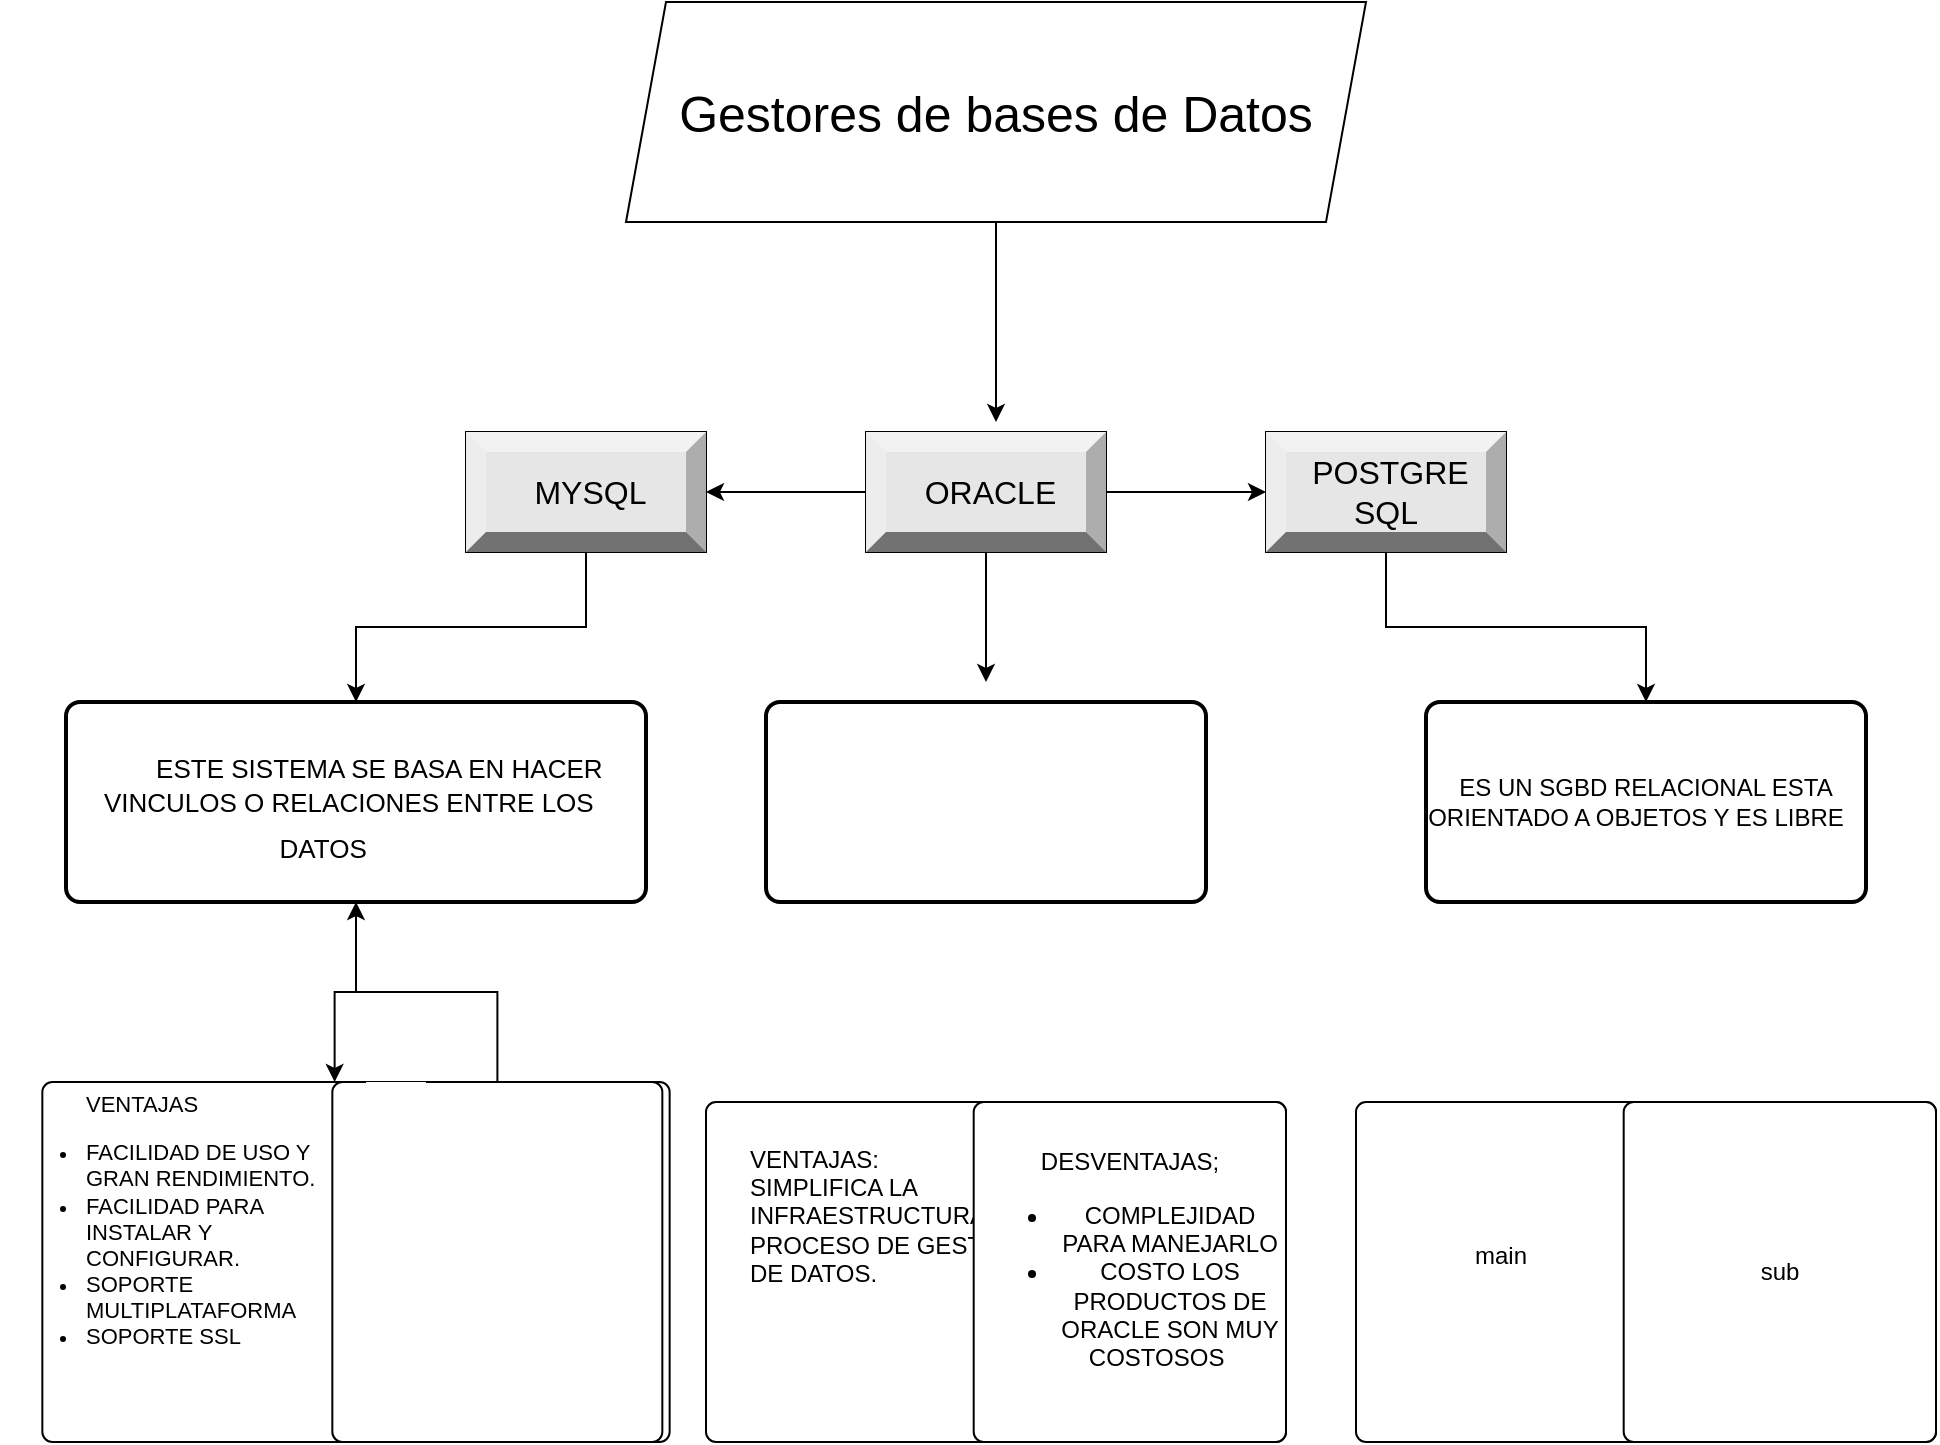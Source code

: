 <mxfile version="22.1.9" type="github">
  <diagram name="Página-1" id="bU0bgOvAKqYtEfahXp6e">
    <mxGraphModel dx="1455" dy="394" grid="1" gridSize="10" guides="1" tooltips="1" connect="1" arrows="1" fold="1" page="1" pageScale="1" pageWidth="827" pageHeight="1169" math="0" shadow="0">
      <root>
        <mxCell id="0" />
        <mxCell id="1" parent="0" />
        <mxCell id="KcScVtAwubOT3udj_Sm9-58" style="edgeStyle=orthogonalEdgeStyle;rounded=0;orthogonalLoop=1;jettySize=auto;html=1;" edge="1" parent="1" source="KcScVtAwubOT3udj_Sm9-5">
          <mxGeometry relative="1" as="geometry">
            <mxPoint x="365" y="560" as="targetPoint" />
          </mxGeometry>
        </mxCell>
        <mxCell id="KcScVtAwubOT3udj_Sm9-5" value="&lt;font style=&quot;font-size: 25px;&quot;&gt;Gestores de bases de Datos&lt;/font&gt;" style="shape=parallelogram;perimeter=parallelogramPerimeter;whiteSpace=wrap;html=1;fixedSize=1;" vertex="1" parent="1">
          <mxGeometry x="180" y="350" width="370" height="110" as="geometry" />
        </mxCell>
        <mxCell id="KcScVtAwubOT3udj_Sm9-10" value="" style="edgeStyle=orthogonalEdgeStyle;rounded=0;orthogonalLoop=1;jettySize=auto;html=1;" edge="1" parent="1" source="KcScVtAwubOT3udj_Sm9-7" target="KcScVtAwubOT3udj_Sm9-9">
          <mxGeometry relative="1" as="geometry" />
        </mxCell>
        <mxCell id="KcScVtAwubOT3udj_Sm9-12" value="" style="edgeStyle=orthogonalEdgeStyle;rounded=0;orthogonalLoop=1;jettySize=auto;html=1;" edge="1" parent="1" source="KcScVtAwubOT3udj_Sm9-7" target="KcScVtAwubOT3udj_Sm9-11">
          <mxGeometry relative="1" as="geometry" />
        </mxCell>
        <mxCell id="KcScVtAwubOT3udj_Sm9-16" value="" style="edgeStyle=orthogonalEdgeStyle;rounded=0;orthogonalLoop=1;jettySize=auto;html=1;" edge="1" parent="1" source="KcScVtAwubOT3udj_Sm9-7">
          <mxGeometry relative="1" as="geometry">
            <mxPoint x="360" y="690" as="targetPoint" />
          </mxGeometry>
        </mxCell>
        <mxCell id="KcScVtAwubOT3udj_Sm9-7" value="MARIADB" style="whiteSpace=wrap;html=1;" vertex="1" parent="1">
          <mxGeometry x="300" y="565" width="120" height="60" as="geometry" />
        </mxCell>
        <mxCell id="KcScVtAwubOT3udj_Sm9-18" value="" style="edgeStyle=orthogonalEdgeStyle;rounded=0;orthogonalLoop=1;jettySize=auto;html=1;" edge="1" parent="1" source="KcScVtAwubOT3udj_Sm9-9" target="KcScVtAwubOT3udj_Sm9-37">
          <mxGeometry relative="1" as="geometry">
            <mxPoint x="550" y="710" as="targetPoint" />
          </mxGeometry>
        </mxCell>
        <mxCell id="KcScVtAwubOT3udj_Sm9-9" value="SQLITE" style="whiteSpace=wrap;html=1;" vertex="1" parent="1">
          <mxGeometry x="500" y="565" width="120" height="60" as="geometry" />
        </mxCell>
        <mxCell id="KcScVtAwubOT3udj_Sm9-11" value="MYSQL" style="whiteSpace=wrap;html=1;" vertex="1" parent="1">
          <mxGeometry x="100" y="565" width="120" height="60" as="geometry" />
        </mxCell>
        <mxCell id="KcScVtAwubOT3udj_Sm9-31" value="&lt;font style=&quot;font-size: 16px;&quot;&gt;&amp;nbsp;ORACLE&lt;/font&gt;" style="labelPosition=center;verticalLabelPosition=middle;align=center;html=1;shape=mxgraph.basic.shaded_button;dx=10;fillColor=#E6E6E6;strokeColor=none;whiteSpace=wrap;" vertex="1" parent="1">
          <mxGeometry x="300" y="565" width="120" height="60" as="geometry" />
        </mxCell>
        <mxCell id="KcScVtAwubOT3udj_Sm9-32" value="&lt;font style=&quot;font-size: 16px;&quot;&gt;&amp;nbsp;&lt;font style=&quot;font-size: 16px;&quot;&gt;POSTGRE&lt;/font&gt; &lt;font style=&quot;font-size: 16px;&quot;&gt;SQL&lt;/font&gt;&lt;/font&gt;" style="labelPosition=center;verticalLabelPosition=middle;align=center;html=1;shape=mxgraph.basic.shaded_button;dx=10;fillColor=#E6E6E6;strokeColor=none;whiteSpace=wrap;" vertex="1" parent="1">
          <mxGeometry x="500" y="565" width="120" height="60" as="geometry" />
        </mxCell>
        <mxCell id="KcScVtAwubOT3udj_Sm9-57" value="" style="edgeStyle=orthogonalEdgeStyle;rounded=0;orthogonalLoop=1;jettySize=auto;html=1;" edge="1" parent="1" source="KcScVtAwubOT3udj_Sm9-34" target="KcScVtAwubOT3udj_Sm9-35">
          <mxGeometry relative="1" as="geometry" />
        </mxCell>
        <mxCell id="KcScVtAwubOT3udj_Sm9-34" value="&lt;font style=&quot;font-size: 16px;&quot;&gt;&amp;nbsp;MYSQL&lt;/font&gt;" style="labelPosition=center;verticalLabelPosition=middle;align=center;html=1;shape=mxgraph.basic.shaded_button;dx=10;fillColor=#E6E6E6;strokeColor=none;whiteSpace=wrap;" vertex="1" parent="1">
          <mxGeometry x="100" y="565" width="120" height="60" as="geometry" />
        </mxCell>
        <mxCell id="KcScVtAwubOT3udj_Sm9-35" value="&lt;div style=&quot;&quot;&gt;&lt;font style=&quot;font-size: 21px;&quot;&gt;&amp;nbsp; &amp;nbsp;&amp;nbsp;&lt;/font&gt;&lt;font style=&quot;font-size: 13px;&quot;&gt;ESTE SISTEMA SE BASA EN HACER VINCULOS O RELACIONES ENTRE LOS &amp;nbsp; DATOS &lt;/font&gt;&lt;font style=&quot;font-size: 21px;&quot;&gt;&amp;nbsp; &amp;nbsp; &amp;nbsp;&lt;/font&gt;&lt;/div&gt;" style="rounded=1;whiteSpace=wrap;html=1;absoluteArcSize=1;arcSize=14;strokeWidth=2;align=center;" vertex="1" parent="1">
          <mxGeometry x="-100" y="700" width="290" height="100" as="geometry" />
        </mxCell>
        <mxCell id="KcScVtAwubOT3udj_Sm9-36" value="" style="rounded=1;whiteSpace=wrap;html=1;absoluteArcSize=1;arcSize=14;strokeWidth=2;" vertex="1" parent="1">
          <mxGeometry x="250" y="700" width="220" height="100" as="geometry" />
        </mxCell>
        <mxCell id="KcScVtAwubOT3udj_Sm9-37" value="ES UN SGBD RELACIONAL ESTA ORIENTADO A OBJETOS Y ES LIBRE &amp;nbsp;&amp;nbsp;" style="rounded=1;whiteSpace=wrap;html=1;absoluteArcSize=1;arcSize=14;strokeWidth=2;" vertex="1" parent="1">
          <mxGeometry x="580" y="700" width="220" height="100" as="geometry" />
        </mxCell>
        <mxCell id="KcScVtAwubOT3udj_Sm9-41" value="" style="rounded=1;absoluteArcSize=1;html=1;arcSize=10;" vertex="1" parent="1">
          <mxGeometry x="-111.83" y="890" width="313.65" height="180" as="geometry" />
        </mxCell>
        <mxCell id="KcScVtAwubOT3udj_Sm9-42" value="&lt;font style=&quot;font-size: 11px;&quot;&gt;&amp;nbsp;&lt;br&gt;&lt;/font&gt;&lt;blockquote style=&quot;margin: 0 0 0 40px; border: none; padding: 0px;&quot;&gt;&lt;font style=&quot;font-size: 11px;&quot;&gt;&lt;span style=&quot;text-align: center;&quot;&gt;VENTAJAS&lt;/span&gt;&lt;/font&gt;&lt;/blockquote&gt;&lt;ul style=&quot;font-size: 11px;&quot;&gt;&lt;li&gt;&lt;font style=&quot;font-size: 11px;&quot;&gt;FACILIDAD DE USO Y GRAN RENDIMIENTO.&lt;/font&gt;&lt;/li&gt;&lt;li&gt;&lt;font style=&quot;font-size: 11px;&quot;&gt;FACILIDAD PARA INSTALAR Y CONFIGURAR.&lt;/font&gt;&lt;/li&gt;&lt;li&gt;&lt;font style=&quot;font-size: 11px;&quot;&gt;SOPORTE MULTIPLATAFORMA&lt;br&gt;&lt;/font&gt;&lt;/li&gt;&lt;li&gt;&lt;font style=&quot;font-size: 11px;&quot;&gt;SOPORTE SSL&lt;/font&gt;&lt;/li&gt;&lt;/ul&gt;" style="html=1;shape=mxgraph.er.anchor;whiteSpace=wrap;align=left;" vertex="1" parent="KcScVtAwubOT3udj_Sm9-41">
          <mxGeometry x="-20" y="-10" width="165" height="154.55" as="geometry" />
        </mxCell>
        <mxCell id="KcScVtAwubOT3udj_Sm9-43" value="&lt;div style=&quot;text-align: center;&quot;&gt;&lt;br&gt;&lt;/div&gt;&lt;div style=&quot;text-align: center;&quot;&gt;&lt;br&gt;&lt;/div&gt;" style="rounded=1;absoluteArcSize=1;html=1;arcSize=10;whiteSpace=wrap;points=[];strokeColor=inherit;fillColor=inherit;align=left;" vertex="1" parent="KcScVtAwubOT3udj_Sm9-41">
          <mxGeometry x="145" width="165" height="180" as="geometry" />
        </mxCell>
        <mxCell id="KcScVtAwubOT3udj_Sm9-69" value="&amp;nbsp;" style="text;html=1;align=center;verticalAlign=middle;resizable=0;points=[];autosize=1;strokeColor=none;fillColor=default;gradientColor=none;" vertex="1" parent="KcScVtAwubOT3udj_Sm9-41">
          <mxGeometry x="161.83" width="30" height="30" as="geometry" />
        </mxCell>
        <mxCell id="KcScVtAwubOT3udj_Sm9-44" value="" style="rounded=1;absoluteArcSize=1;html=1;arcSize=10;" vertex="1" parent="1">
          <mxGeometry x="220" y="900" width="290" height="170" as="geometry" />
        </mxCell>
        <mxCell id="KcScVtAwubOT3udj_Sm9-45" value="VENTAJAS:&lt;br&gt;&lt;div style=&quot;&quot;&gt;SIMPLIFICA LA INFRAESTRUCTURAY EL PROCESO DE GESTION&lt;/div&gt;&lt;div style=&quot;&quot;&gt;DE DATOS.&lt;/div&gt;" style="html=1;shape=mxgraph.er.anchor;whiteSpace=wrap;align=left;" vertex="1" parent="KcScVtAwubOT3udj_Sm9-44">
          <mxGeometry x="20" y="-20" width="145.0" height="154.545" as="geometry" />
        </mxCell>
        <mxCell id="KcScVtAwubOT3udj_Sm9-46" value="DESVENTAJAS;&lt;br&gt;&lt;ul&gt;&lt;li&gt;COMPLEJIDAD PARA MANEJARLO&lt;/li&gt;&lt;li&gt;COSTO LOS PRODUCTOS DE ORACLE SON MUY COSTOSOS &amp;nbsp; &amp;nbsp;&lt;/li&gt;&lt;/ul&gt;" style="rounded=1;absoluteArcSize=1;html=1;arcSize=10;whiteSpace=wrap;points=[];strokeColor=inherit;fillColor=inherit;" vertex="1" parent="KcScVtAwubOT3udj_Sm9-44">
          <mxGeometry x="133.846" width="156.154" height="170" as="geometry" />
        </mxCell>
        <mxCell id="KcScVtAwubOT3udj_Sm9-47" value="" style="rounded=1;absoluteArcSize=1;html=1;arcSize=10;" vertex="1" parent="1">
          <mxGeometry x="545" y="900" width="290" height="170" as="geometry" />
        </mxCell>
        <mxCell id="KcScVtAwubOT3udj_Sm9-48" value="main" style="html=1;shape=mxgraph.er.anchor;whiteSpace=wrap;" vertex="1" parent="KcScVtAwubOT3udj_Sm9-47">
          <mxGeometry width="145.0" height="154.545" as="geometry" />
        </mxCell>
        <mxCell id="KcScVtAwubOT3udj_Sm9-49" value="sub" style="rounded=1;absoluteArcSize=1;html=1;arcSize=10;whiteSpace=wrap;points=[];strokeColor=inherit;fillColor=inherit;" vertex="1" parent="KcScVtAwubOT3udj_Sm9-47">
          <mxGeometry x="133.846" width="156.154" height="170" as="geometry" />
        </mxCell>
        <mxCell id="KcScVtAwubOT3udj_Sm9-60" style="edgeStyle=orthogonalEdgeStyle;rounded=0;orthogonalLoop=1;jettySize=auto;html=1;entryX=0.007;entryY=0;entryDx=0;entryDy=0;entryPerimeter=0;" edge="1" parent="1" source="KcScVtAwubOT3udj_Sm9-35" target="KcScVtAwubOT3udj_Sm9-43">
          <mxGeometry relative="1" as="geometry" />
        </mxCell>
        <mxCell id="KcScVtAwubOT3udj_Sm9-61" value="" style="edgeStyle=orthogonalEdgeStyle;rounded=0;orthogonalLoop=1;jettySize=auto;html=1;" edge="1" parent="1" source="KcScVtAwubOT3udj_Sm9-43" target="KcScVtAwubOT3udj_Sm9-35">
          <mxGeometry relative="1" as="geometry" />
        </mxCell>
      </root>
    </mxGraphModel>
  </diagram>
</mxfile>
